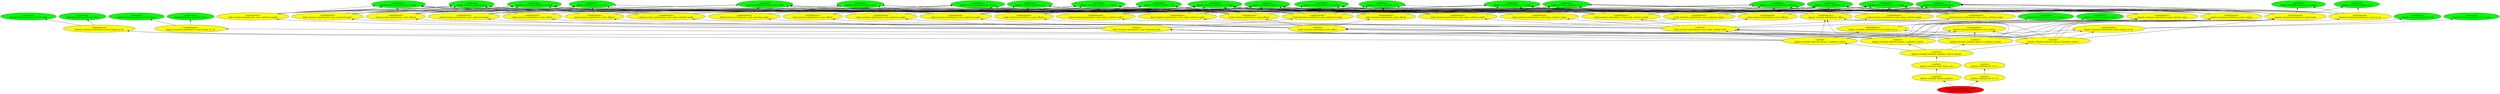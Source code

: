 digraph {
rankdir="BT"
liquids_terminal_spriteset_1_0 [fillcolor=green style="filled" label="<spriteset>\nliquids_terminal_spriteset_1_0"]
liquids_terminal_spriteset_1_0_snow [fillcolor=green style="filled" label="<spriteset>\nliquids_terminal_spriteset_1_0_snow"]
liquids_terminal_spriteset_2_0 [fillcolor=green style="filled" label="<spriteset>\nliquids_terminal_spriteset_2_0"]
liquids_terminal_spriteset_2_0_snow [fillcolor=green style="filled" label="<spriteset>\nliquids_terminal_spriteset_2_0_snow"]
liquids_terminal_spriteset_3_0 [fillcolor=green style="filled" label="<spriteset>\nliquids_terminal_spriteset_3_0"]
liquids_terminal_spriteset_3_0_snow [fillcolor=green style="filled" label="<spriteset>\nliquids_terminal_spriteset_3_0_snow"]
liquids_terminal_spriteset_4_0 [fillcolor=green style="filled" label="<spriteset>\nliquids_terminal_spriteset_4_0"]
liquids_terminal_spriteset_4_0_snow [fillcolor=green style="filled" label="<spriteset>\nliquids_terminal_spriteset_4_0_snow"]
liquids_terminal_spriteset_5_0 [fillcolor=green style="filled" label="<spriteset>\nliquids_terminal_spriteset_5_0"]
liquids_terminal_spriteset_5_0_snow [fillcolor=green style="filled" label="<spriteset>\nliquids_terminal_spriteset_5_0_snow"]
liquids_terminal_spriteset_6_0 [fillcolor=green style="filled" label="<spriteset>\nliquids_terminal_spriteset_6_0"]
liquids_terminal_spriteset_6_0_snow [fillcolor=green style="filled" label="<spriteset>\nliquids_terminal_spriteset_6_0_snow"]
liquids_terminal_spriteset_7_0 [fillcolor=green style="filled" label="<spriteset>\nliquids_terminal_spriteset_7_0"]
liquids_terminal_spriteset_7_0_snow [fillcolor=green style="filled" label="<spriteset>\nliquids_terminal_spriteset_7_0_snow"]
liquids_terminal_spriteset_8_0 [fillcolor=green style="filled" label="<spriteset>\nliquids_terminal_spriteset_8_0"]
liquids_terminal_spriteset_8_0_snow [fillcolor=green style="filled" label="<spriteset>\nliquids_terminal_spriteset_8_0_snow"]
liquids_terminal_spriteset_9_0 [fillcolor=green style="filled" label="<spriteset>\nliquids_terminal_spriteset_9_0"]
liquids_terminal_spriteset_9_0_snow [fillcolor=green style="filled" label="<spriteset>\nliquids_terminal_spriteset_9_0_snow"]
liquids_terminal_spriteset_10_0 [fillcolor=green style="filled" label="<spriteset>\nliquids_terminal_spriteset_10_0"]
liquids_terminal_spriteset_10_0_snow [fillcolor=green style="filled" label="<spriteset>\nliquids_terminal_spriteset_10_0_snow"]
liquids_terminal_spriteset_11_0 [fillcolor=green style="filled" label="<spriteset>\nliquids_terminal_spriteset_11_0"]
liquids_terminal_spriteset_11_0_snow [fillcolor=green style="filled" label="<spriteset>\nliquids_terminal_spriteset_11_0_snow"]
liquids_terminal_spriteset_12_0 [fillcolor=green style="filled" label="<spriteset>\nliquids_terminal_spriteset_12_0"]
liquids_terminal_spriteset_12_0_snow [fillcolor=green style="filled" label="<spriteset>\nliquids_terminal_spriteset_12_0_snow"]
liquids_terminal_spriteset_13_0 [fillcolor=green style="filled" label="<spriteset>\nliquids_terminal_spriteset_13_0"]
liquids_terminal_spriteset_13_0_snow [fillcolor=green style="filled" label="<spriteset>\nliquids_terminal_spriteset_13_0_snow"]
liquids_terminal_spriteset_14_0 [fillcolor=green style="filled" label="<spriteset>\nliquids_terminal_spriteset_14_0"]
liquids_terminal_spriteset_14_0_snow [fillcolor=green style="filled" label="<spriteset>\nliquids_terminal_spriteset_14_0_snow"]
liquids_terminal_spriteset_15_0 [fillcolor=green style="filled" label="<spriteset>\nliquids_terminal_spriteset_15_0"]
liquids_terminal_spriteset_15_0_snow [fillcolor=green style="filled" label="<spriteset>\nliquids_terminal_spriteset_15_0_snow"]
liquids_terminal_spritelayout_small_tanks [fillcolor=yellow style="filled" label="<spritelayout>\nliquids_terminal_spritelayout_small_tanks"]
bulk_terminal_spritelayout_coast_large_cylinder_tank1 [fillcolor=yellow style="filled" label="<spritelayout>\nbulk_terminal_spritelayout_coast_large_cylinder_tank1"]
bulk_terminal_spritelayout_coast_large_cylinder_tank2 [fillcolor=yellow style="filled" label="<spritelayout>\nbulk_terminal_spritelayout_coast_large_cylinder_tank2"]
bulk_terminal_spritelayout_coast_large_cylinder_tank3 [fillcolor=yellow style="filled" label="<spritelayout>\nbulk_terminal_spritelayout_coast_large_cylinder_tank3"]
bulk_terminal_spritelayout_coast_large_cylinder_tank4 [fillcolor=yellow style="filled" label="<spritelayout>\nbulk_terminal_spritelayout_coast_large_cylinder_tank4"]
bulk_terminal_spritelayout_coast_large_cylinder_tank5 [fillcolor=yellow style="filled" label="<spritelayout>\nbulk_terminal_spritelayout_coast_large_cylinder_tank5"]
bulk_terminal_spritelayout_coast_large_cylinder_tank6 [fillcolor=yellow style="filled" label="<spritelayout>\nbulk_terminal_spritelayout_coast_large_cylinder_tank6"]
bulk_terminal_spritelayout_coast_large_cylinder_tank7 [fillcolor=yellow style="filled" label="<spritelayout>\nbulk_terminal_spritelayout_coast_large_cylinder_tank7"]
bulk_terminal_spritelayout_coast_large_cylinder_tank8 [fillcolor=yellow style="filled" label="<spritelayout>\nbulk_terminal_spritelayout_coast_large_cylinder_tank8"]
bulk_terminal_spritelayout_coast_office1 [fillcolor=yellow style="filled" label="<spritelayout>\nbulk_terminal_spritelayout_coast_office1"]
bulk_terminal_spritelayout_coast_office2 [fillcolor=yellow style="filled" label="<spritelayout>\nbulk_terminal_spritelayout_coast_office2"]
bulk_terminal_spritelayout_coast_office3 [fillcolor=yellow style="filled" label="<spritelayout>\nbulk_terminal_spritelayout_coast_office3"]
bulk_terminal_spritelayout_coast_office4 [fillcolor=yellow style="filled" label="<spritelayout>\nbulk_terminal_spritelayout_coast_office4"]
bulk_terminal_spritelayout_coast_office5 [fillcolor=yellow style="filled" label="<spritelayout>\nbulk_terminal_spritelayout_coast_office5"]
bulk_terminal_spritelayout_coast_office6 [fillcolor=yellow style="filled" label="<spritelayout>\nbulk_terminal_spritelayout_coast_office6"]
bulk_terminal_spritelayout_coast_office7 [fillcolor=yellow style="filled" label="<spritelayout>\nbulk_terminal_spritelayout_coast_office7"]
bulk_terminal_spritelayout_coast_office8 [fillcolor=yellow style="filled" label="<spritelayout>\nbulk_terminal_spritelayout_coast_office8"]
bulk_terminal_spritelayout_coast_spherical_tank1 [fillcolor=yellow style="filled" label="<spritelayout>\nbulk_terminal_spritelayout_coast_spherical_tank1"]
bulk_terminal_spritelayout_coast_spherical_tank2 [fillcolor=yellow style="filled" label="<spritelayout>\nbulk_terminal_spritelayout_coast_spherical_tank2"]
bulk_terminal_spritelayout_coast_spherical_tank3 [fillcolor=yellow style="filled" label="<spritelayout>\nbulk_terminal_spritelayout_coast_spherical_tank3"]
bulk_terminal_spritelayout_coast_spherical_tank4 [fillcolor=yellow style="filled" label="<spritelayout>\nbulk_terminal_spritelayout_coast_spherical_tank4"]
bulk_terminal_spritelayout_coast_spherical_tank5 [fillcolor=yellow style="filled" label="<spritelayout>\nbulk_terminal_spritelayout_coast_spherical_tank5"]
bulk_terminal_spritelayout_coast_spherical_tank6 [fillcolor=yellow style="filled" label="<spritelayout>\nbulk_terminal_spritelayout_coast_spherical_tank6"]
bulk_terminal_spritelayout_coast_spherical_tank7 [fillcolor=yellow style="filled" label="<spritelayout>\nbulk_terminal_spritelayout_coast_spherical_tank7"]
bulk_terminal_spritelayout_coast_spherical_tank8 [fillcolor=yellow style="filled" label="<spritelayout>\nbulk_terminal_spritelayout_coast_spherical_tank8"]
liquids_terminal_spritelayout_water_barge_sw_ne [fillcolor=yellow style="filled" label="<spritelayout>\nliquids_terminal_spritelayout_water_barge_sw_ne"]
liquids_terminal_spritelayout_water_barge_ne_sw [fillcolor=yellow style="filled" label="<spritelayout>\nliquids_terminal_spritelayout_water_barge_ne_sw"]
liquids_terminal_spritelayout_water_barge_se_nw [fillcolor=yellow style="filled" label="<spritelayout>\nliquids_terminal_spritelayout_water_barge_se_nw"]
liquids_terminal_spritelayout_water_barge_nw_se [fillcolor=yellow style="filled" label="<spritelayout>\nliquids_terminal_spritelayout_water_barge_nw_se"]
liquids_terminal_spritelayout_water_empty [fillcolor=yellow style="filled" label="<spritelayout>\nliquids_terminal_spritelayout_water_empty"]
liquids_terminal_spritelayout_office [fillcolor=yellow style="filled" label="<spritelayout>\nliquids_terminal_spritelayout_office"]
liquids_terminal_spritelayout_large_cylinder_tank [fillcolor=yellow style="filled" label="<spritelayout>\nliquids_terminal_spritelayout_large_cylinder_tank"]
liquids_terminal_spritelayout_crane_ne_sw [fillcolor=yellow style="filled" label="<spritelayout>\nliquids_terminal_spritelayout_crane_ne_sw"]
liquids_terminal_spritelayout_jetty_empty [fillcolor=yellow style="filled" label="<spritelayout>\nliquids_terminal_spritelayout_jetty_empty"]
bulk_terminal_spritelayout_coast_large_cylinder_tank [fillcolor=yellow style="filled" label="<switch>\nbulk_terminal_spritelayout_coast_large_cylinder_tank"]
bulk_terminal_spritelayout_coast_office [fillcolor=yellow style="filled" label="<switch>\nbulk_terminal_spritelayout_coast_office"]
bulk_terminal_spritelayout_coast_spherical_tank [fillcolor=yellow style="filled" label="<switch>\nbulk_terminal_spritelayout_coast_spherical_tank"]
liquids_terminal_industry_layout_1_graphics_switch [fillcolor=yellow style="filled" label="<switch>\nliquids_terminal_industry_layout_1_graphics_switch"]
liquids_terminal_industry_layout_2_graphics_switch [fillcolor=yellow style="filled" label="<switch>\nliquids_terminal_industry_layout_2_graphics_switch"]
liquids_terminal_industry_layout_3_graphics_switch [fillcolor=yellow style="filled" label="<switch>\nliquids_terminal_industry_layout_3_graphics_switch"]
liquids_terminal_industry_layout_4_graphics_switch [fillcolor=yellow style="filled" label="<switch>\nliquids_terminal_industry_layout_4_graphics_switch"]
liquids_terminal_industry_graphics_switch_layouts [fillcolor=yellow style="filled" label="<switch>\nliquids_terminal_industry_graphics_switch_layouts"]
liquids_terminal_store_temp_vars [fillcolor=yellow style="filled" label="<switch>\nliquids_terminal_store_temp_vars"]
liquids_terminal_switch_graphics [fillcolor=yellow style="filled" label="<switch>\nliquids_terminal_switch_graphics"]
liquids_terminal_tile_2_lc_1 [fillcolor=yellow style="filled" label="<switch>\nliquids_terminal_tile_2_lc_1"]
liquids_terminal_tile_2_lc_0 [fillcolor=yellow style="filled" label="<switch>\nliquids_terminal_tile_2_lc_0"]
liquids_terminal_tile_2 [fillcolor=red style="filled" label="FEAT_INDUSTRYTILES <251>\nliquids_terminal_tile_2"]
liquids_terminal_spritelayout_crane_ne_sw->liquids_terminal_spriteset_1_0_snow
liquids_terminal_industry_layout_1_graphics_switch->liquids_terminal_spritelayout_office
liquids_terminal_store_temp_vars->liquids_terminal_industry_graphics_switch_layouts
bulk_terminal_spritelayout_coast_spherical_tank->bulk_terminal_spritelayout_coast_spherical_tank1
bulk_terminal_spritelayout_coast_large_cylinder_tank4->liquids_terminal_spriteset_3_0_snow
liquids_terminal_spritelayout_jetty_empty->liquids_terminal_spriteset_2_0_snow
bulk_terminal_spritelayout_coast_spherical_tank7->liquids_terminal_spriteset_6_0_snow
liquids_terminal_industry_layout_3_graphics_switch->liquids_terminal_spritelayout_office
bulk_terminal_spritelayout_coast_large_cylinder_tank6->liquids_terminal_spriteset_5_0_snow
bulk_terminal_spritelayout_coast_large_cylinder_tank7->liquids_terminal_spriteset_6_0_snow
liquids_terminal_industry_layout_3_graphics_switch->liquids_terminal_spritelayout_large_cylinder_tank
bulk_terminal_spritelayout_coast_spherical_tank6->liquids_terminal_spriteset_2_0_snow
liquids_terminal_industry_layout_3_graphics_switch->liquids_terminal_spritelayout_small_tanks
bulk_terminal_spritelayout_coast_office1->liquids_terminal_spriteset_1_0_snow
bulk_terminal_spritelayout_coast_spherical_tank8->liquids_terminal_spriteset_10_0
liquids_terminal_industry_layout_1_graphics_switch->liquids_terminal_spritelayout_large_cylinder_tank
bulk_terminal_spritelayout_coast_spherical_tank4->liquids_terminal_spriteset_1_0_snow
bulk_terminal_spritelayout_coast_office3->liquids_terminal_spriteset_9_0_snow
bulk_terminal_spritelayout_coast_office4->liquids_terminal_spriteset_9_0
liquids_terminal_spritelayout_jetty_empty->liquids_terminal_spriteset_3_0
bulk_terminal_spritelayout_coast_office5->liquids_terminal_spriteset_1_0
liquids_terminal_industry_layout_4_graphics_switch->bulk_terminal_spritelayout_coast_spherical_tank
liquids_terminal_spritelayout_large_cylinder_tank->liquids_terminal_spriteset_3_0_snow
bulk_terminal_spritelayout_coast_office7->liquids_terminal_spriteset_6_0
liquids_terminal_industry_layout_3_graphics_switch->liquids_terminal_spritelayout_water_barge_se_nw
bulk_terminal_spritelayout_coast_spherical_tank2->liquids_terminal_spriteset_1_0
bulk_terminal_spritelayout_coast_spherical_tank3->liquids_terminal_spriteset_2_0
bulk_terminal_spritelayout_coast_large_cylinder_tank5->liquids_terminal_spriteset_4_0
bulk_terminal_spritelayout_coast_office5->liquids_terminal_spriteset_4_0
bulk_terminal_spritelayout_coast_spherical_tank2->liquids_terminal_spriteset_1_0_snow
bulk_terminal_spritelayout_coast_office3->liquids_terminal_spriteset_1_0
bulk_terminal_spritelayout_coast_large_cylinder_tank6->liquids_terminal_spriteset_1_0
liquids_terminal_spritelayout_office->liquids_terminal_spriteset_1_0
bulk_terminal_spritelayout_coast_spherical_tank2->liquids_terminal_spriteset_10_0_snow
bulk_terminal_spritelayout_coast_large_cylinder_tank1->liquids_terminal_spriteset_1_0_snow
bulk_terminal_spritelayout_coast_office8->liquids_terminal_spriteset_1_0_snow
bulk_terminal_spritelayout_coast_large_cylinder_tank6->liquids_terminal_spriteset_1_0_snow
bulk_terminal_spritelayout_coast_spherical_tank3->liquids_terminal_spriteset_3_0_snow
bulk_terminal_spritelayout_coast_office4->liquids_terminal_spriteset_4_0
liquids_terminal_spritelayout_office->liquids_terminal_spriteset_9_0
bulk_terminal_spritelayout_coast_spherical_tank2->liquids_terminal_spriteset_10_0
liquids_terminal_industry_layout_3_graphics_switch->liquids_terminal_spritelayout_water_barge_ne_sw
bulk_terminal_spritelayout_coast_large_cylinder_tank3->liquids_terminal_spriteset_2_0
liquids_terminal_industry_layout_1_graphics_switch->liquids_terminal_spritelayout_water_empty
liquids_terminal_spritelayout_water_barge_nw_se->liquids_terminal_spriteset_15_0_snow
bulk_terminal_spritelayout_coast_spherical_tank5->liquids_terminal_spriteset_5_0_snow
bulk_terminal_spritelayout_coast_office->bulk_terminal_spritelayout_coast_office7
bulk_terminal_spritelayout_coast_large_cylinder_tank5->liquids_terminal_spriteset_4_0_snow
liquids_terminal_industry_layout_2_graphics_switch->liquids_terminal_spritelayout_office
bulk_terminal_spritelayout_coast_spherical_tank6->liquids_terminal_spriteset_1_0_snow
bulk_terminal_spritelayout_coast_office1->liquids_terminal_spriteset_1_0
bulk_terminal_spritelayout_coast_large_cylinder_tank6->liquids_terminal_spriteset_11_0
bulk_terminal_spritelayout_coast_spherical_tank3->liquids_terminal_spriteset_1_0_snow
liquids_terminal_spritelayout_jetty_empty->liquids_terminal_spriteset_1_0_snow
bulk_terminal_spritelayout_coast_large_cylinder_tank4->liquids_terminal_spriteset_1_0_snow
liquids_terminal_spritelayout_large_cylinder_tank->liquids_terminal_spriteset_2_0
bulk_terminal_spritelayout_coast_office6->liquids_terminal_spriteset_9_0
liquids_terminal_industry_layout_2_graphics_switch->bulk_terminal_spritelayout_coast_large_cylinder_tank
bulk_terminal_spritelayout_coast_office4->liquids_terminal_spriteset_4_0_snow
bulk_terminal_spritelayout_coast_office1->liquids_terminal_spriteset_9_0_snow
liquids_terminal_industry_layout_1_graphics_switch->liquids_terminal_spritelayout_small_tanks
liquids_terminal_spritelayout_large_cylinder_tank->liquids_terminal_spriteset_2_0_snow
bulk_terminal_spritelayout_coast_office->bulk_terminal_spritelayout_coast_office4
bulk_terminal_spritelayout_coast_large_cylinder_tank3->liquids_terminal_spriteset_2_0_snow
bulk_terminal_spritelayout_coast_large_cylinder_tank7->liquids_terminal_spriteset_11_0_snow
bulk_terminal_spritelayout_coast_large_cylinder_tank5->liquids_terminal_spriteset_1_0
bulk_terminal_spritelayout_coast_spherical_tank2->liquids_terminal_spriteset_7_0_snow
bulk_terminal_spritelayout_coast_spherical_tank5->liquids_terminal_spriteset_1_0
bulk_terminal_spritelayout_coast_spherical_tank4->liquids_terminal_spriteset_10_0
bulk_terminal_spritelayout_coast_spherical_tank8->liquids_terminal_spriteset_1_0
bulk_terminal_spritelayout_coast_large_cylinder_tank7->liquids_terminal_spriteset_6_0
bulk_terminal_spritelayout_coast_spherical_tank8->liquids_terminal_spriteset_6_0
bulk_terminal_spritelayout_coast_spherical_tank3->liquids_terminal_spriteset_1_0
bulk_terminal_spritelayout_coast_spherical_tank->bulk_terminal_spritelayout_coast_spherical_tank8
bulk_terminal_spritelayout_coast_large_cylinder_tank7->liquids_terminal_spriteset_11_0
liquids_terminal_spritelayout_crane_ne_sw->liquids_terminal_spriteset_8_0_snow
liquids_terminal_spritelayout_office->liquids_terminal_spriteset_3_0_snow
bulk_terminal_spritelayout_coast_spherical_tank8->liquids_terminal_spriteset_1_0_snow
bulk_terminal_spritelayout_coast_spherical_tank8->liquids_terminal_spriteset_6_0_snow
bulk_terminal_spritelayout_coast_office5->liquids_terminal_spriteset_9_0_snow
liquids_terminal_spritelayout_crane_ne_sw->liquids_terminal_spriteset_2_0_snow
liquids_terminal_industry_layout_4_graphics_switch->bulk_terminal_spritelayout_coast_large_cylinder_tank
bulk_terminal_spritelayout_coast_spherical_tank8->liquids_terminal_spriteset_10_0_snow
liquids_terminal_industry_layout_2_graphics_switch->bulk_terminal_spritelayout_coast_spherical_tank
bulk_terminal_spritelayout_coast_large_cylinder_tank->bulk_terminal_spritelayout_coast_large_cylinder_tank7
bulk_terminal_spritelayout_coast_large_cylinder_tank->bulk_terminal_spritelayout_coast_large_cylinder_tank2
liquids_terminal_spritelayout_small_tanks->liquids_terminal_spriteset_8_0_snow
liquids_terminal_spritelayout_small_tanks->liquids_terminal_spriteset_2_0_snow
bulk_terminal_spritelayout_coast_office3->liquids_terminal_spriteset_2_0_snow
liquids_terminal_spritelayout_crane_ne_sw->liquids_terminal_spriteset_3_0
bulk_terminal_spritelayout_coast_spherical_tank1->liquids_terminal_spriteset_1_0
liquids_terminal_spritelayout_crane_ne_sw->liquids_terminal_spriteset_8_0
bulk_terminal_spritelayout_coast_large_cylinder_tank2->liquids_terminal_spriteset_11_0
liquids_terminal_industry_layout_4_graphics_switch->bulk_terminal_spritelayout_coast_office
liquids_terminal_tile_2->liquids_terminal_tile_2_lc_0
liquids_terminal_industry_layout_1_graphics_switch->bulk_terminal_spritelayout_coast_spherical_tank
bulk_terminal_spritelayout_coast_large_cylinder_tank2->liquids_terminal_spriteset_1_0
bulk_terminal_spritelayout_coast_large_cylinder_tank2->liquids_terminal_spriteset_7_0
bulk_terminal_spritelayout_coast_office4->liquids_terminal_spriteset_9_0_snow
bulk_terminal_spritelayout_coast_spherical_tank->bulk_terminal_spritelayout_coast_spherical_tank3
liquids_terminal_spritelayout_jetty_empty->liquids_terminal_spriteset_1_0
liquids_terminal_spritelayout_large_cylinder_tank->liquids_terminal_spriteset_11_0
liquids_terminal_spritelayout_small_tanks->liquids_terminal_spriteset_3_0_snow
bulk_terminal_spritelayout_coast_office7->liquids_terminal_spriteset_6_0_snow
bulk_terminal_spritelayout_coast_large_cylinder_tank->bulk_terminal_spritelayout_coast_large_cylinder_tank6
bulk_terminal_spritelayout_coast_office8->liquids_terminal_spriteset_1_0
bulk_terminal_spritelayout_coast_spherical_tank5->liquids_terminal_spriteset_1_0_snow
bulk_terminal_spritelayout_coast_spherical_tank4->liquids_terminal_spriteset_3_0
liquids_terminal_industry_layout_3_graphics_switch->bulk_terminal_spritelayout_coast_spherical_tank
bulk_terminal_spritelayout_coast_large_cylinder_tank6->liquids_terminal_spriteset_11_0_snow
bulk_terminal_spritelayout_coast_spherical_tank2->liquids_terminal_spriteset_7_0
bulk_terminal_spritelayout_coast_office3->liquids_terminal_spriteset_9_0
liquids_terminal_spritelayout_crane_ne_sw->liquids_terminal_spriteset_2_0
liquids_terminal_spritelayout_water_barge_sw_ne->liquids_terminal_spriteset_12_0_snow
bulk_terminal_spritelayout_coast_large_cylinder_tank7->liquids_terminal_spriteset_1_0
liquids_terminal_tile_2->liquids_terminal_switch_graphics
bulk_terminal_spritelayout_coast_office2->liquids_terminal_spriteset_9_0_snow
bulk_terminal_spritelayout_coast_large_cylinder_tank4->liquids_terminal_spriteset_4_0_snow
liquids_terminal_industry_layout_1_graphics_switch->bulk_terminal_spritelayout_coast_large_cylinder_tank
bulk_terminal_spritelayout_coast_office4->liquids_terminal_spriteset_1_0
bulk_terminal_spritelayout_coast_spherical_tank4->liquids_terminal_spriteset_3_0_snow
liquids_terminal_spritelayout_small_tanks->liquids_terminal_spriteset_2_0
liquids_terminal_industry_layout_1_graphics_switch->liquids_terminal_spritelayout_water_barge_nw_se
liquids_terminal_spritelayout_large_cylinder_tank->liquids_terminal_spriteset_1_0
liquids_terminal_industry_layout_2_graphics_switch->liquids_terminal_spritelayout_small_tanks
liquids_terminal_switch_graphics->liquids_terminal_store_temp_vars
liquids_terminal_spritelayout_water_barge_nw_se->liquids_terminal_spriteset_15_0
bulk_terminal_spritelayout_coast_large_cylinder_tank8->liquids_terminal_spriteset_6_0
bulk_terminal_spritelayout_coast_office5->liquids_terminal_spriteset_1_0_snow
liquids_terminal_spritelayout_large_cylinder_tank->liquids_terminal_spriteset_3_0
liquids_terminal_industry_layout_2_graphics_switch->liquids_terminal_spritelayout_water_barge_ne_sw
bulk_terminal_spritelayout_coast_spherical_tank8->liquids_terminal_spriteset_7_0
liquids_terminal_spritelayout_small_tanks->liquids_terminal_spriteset_1_0
liquids_terminal_industry_graphics_switch_layouts->liquids_terminal_industry_layout_4_graphics_switch
bulk_terminal_spritelayout_coast_large_cylinder_tank8->liquids_terminal_spriteset_6_0_snow
liquids_terminal_spritelayout_large_cylinder_tank->liquids_terminal_spriteset_1_0_snow
liquids_terminal_industry_layout_3_graphics_switch->bulk_terminal_spritelayout_coast_large_cylinder_tank
bulk_terminal_spritelayout_coast_office8->liquids_terminal_spriteset_7_0_snow
bulk_terminal_spritelayout_coast_spherical_tank5->liquids_terminal_spriteset_4_0
bulk_terminal_spritelayout_coast_spherical_tank4->liquids_terminal_spriteset_4_0_snow
liquids_terminal_industry_layout_4_graphics_switch->liquids_terminal_spritelayout_water_barge_ne_sw
bulk_terminal_spritelayout_coast_office5->liquids_terminal_spriteset_5_0_snow
bulk_terminal_spritelayout_coast_office4->liquids_terminal_spriteset_1_0_snow
bulk_terminal_spritelayout_coast_office6->liquids_terminal_spriteset_9_0_snow
liquids_terminal_industry_layout_2_graphics_switch->bulk_terminal_spritelayout_coast_office
bulk_terminal_spritelayout_coast_large_cylinder_tank8->liquids_terminal_spriteset_7_0_snow
bulk_terminal_spritelayout_coast_large_cylinder_tank8->liquids_terminal_spriteset_1_0_snow
bulk_terminal_spritelayout_coast_large_cylinder_tank2->liquids_terminal_spriteset_7_0_snow
liquids_terminal_spritelayout_jetty_empty->liquids_terminal_spriteset_2_0
bulk_terminal_spritelayout_coast_large_cylinder_tank->bulk_terminal_spritelayout_coast_large_cylinder_tank8
liquids_terminal_spritelayout_office->liquids_terminal_spriteset_1_0_snow
liquids_terminal_industry_graphics_switch_layouts->liquids_terminal_industry_layout_2_graphics_switch
liquids_terminal_industry_layout_2_graphics_switch->liquids_terminal_spritelayout_jetty_empty
bulk_terminal_spritelayout_coast_large_cylinder_tank4->liquids_terminal_spriteset_4_0
bulk_terminal_spritelayout_coast_large_cylinder_tank6->liquids_terminal_spriteset_5_0
bulk_terminal_spritelayout_coast_office8->liquids_terminal_spriteset_9_0_snow
bulk_terminal_spritelayout_coast_large_cylinder_tank2->liquids_terminal_spriteset_11_0_snow
bulk_terminal_spritelayout_coast_spherical_tank3->liquids_terminal_spriteset_10_0
bulk_terminal_spritelayout_coast_office3->liquids_terminal_spriteset_1_0_snow
bulk_terminal_spritelayout_coast_spherical_tank->bulk_terminal_spritelayout_coast_spherical_tank5
bulk_terminal_spritelayout_coast_spherical_tank6->liquids_terminal_spriteset_2_0
bulk_terminal_spritelayout_coast_spherical_tank1->liquids_terminal_spriteset_1_0_snow
bulk_terminal_spritelayout_coast_office7->liquids_terminal_spriteset_1_0
bulk_terminal_spritelayout_coast_office->bulk_terminal_spritelayout_coast_office1
bulk_terminal_spritelayout_coast_office8->liquids_terminal_spriteset_6_0
bulk_terminal_spritelayout_coast_office2->liquids_terminal_spriteset_1_0_snow
bulk_terminal_spritelayout_coast_spherical_tank4->liquids_terminal_spriteset_10_0_snow
bulk_terminal_spritelayout_coast_office5->liquids_terminal_spriteset_9_0
bulk_terminal_spritelayout_coast_office->bulk_terminal_spritelayout_coast_office6
bulk_terminal_spritelayout_coast_spherical_tank7->liquids_terminal_spriteset_10_0_snow
bulk_terminal_spritelayout_coast_spherical_tank->bulk_terminal_spritelayout_coast_spherical_tank2
liquids_terminal_spritelayout_water_barge_ne_sw->liquids_terminal_spriteset_13_0
liquids_terminal_tile_2_lc_0->liquids_terminal_tile_2_lc_1
bulk_terminal_spritelayout_coast_office3->liquids_terminal_spriteset_3_0
bulk_terminal_spritelayout_coast_large_cylinder_tank4->liquids_terminal_spriteset_11_0_snow
bulk_terminal_spritelayout_coast_spherical_tank->bulk_terminal_spritelayout_coast_spherical_tank6
liquids_terminal_industry_layout_1_graphics_switch->liquids_terminal_spritelayout_water_barge_se_nw
liquids_terminal_spritelayout_office->liquids_terminal_spriteset_9_0_snow
bulk_terminal_spritelayout_coast_large_cylinder_tank5->liquids_terminal_spriteset_5_0_snow
liquids_terminal_industry_layout_3_graphics_switch->liquids_terminal_spritelayout_jetty_empty
bulk_terminal_spritelayout_coast_office7->liquids_terminal_spriteset_9_0
bulk_terminal_spritelayout_coast_spherical_tank3->liquids_terminal_spriteset_10_0_snow
bulk_terminal_spritelayout_coast_large_cylinder_tank3->liquids_terminal_spriteset_1_0
bulk_terminal_spritelayout_coast_office5->liquids_terminal_spriteset_5_0
bulk_terminal_spritelayout_coast_office3->liquids_terminal_spriteset_3_0_snow
bulk_terminal_spritelayout_coast_office6->liquids_terminal_spriteset_1_0
bulk_terminal_spritelayout_coast_large_cylinder_tank4->liquids_terminal_spriteset_11_0
liquids_terminal_industry_layout_2_graphics_switch->liquids_terminal_spritelayout_water_barge_sw_ne
bulk_terminal_spritelayout_coast_large_cylinder_tank5->liquids_terminal_spriteset_1_0_snow
bulk_terminal_spritelayout_coast_large_cylinder_tank8->liquids_terminal_spriteset_1_0
bulk_terminal_spritelayout_coast_large_cylinder_tank3->liquids_terminal_spriteset_3_0
bulk_terminal_spritelayout_coast_spherical_tank5->liquids_terminal_spriteset_4_0_snow
bulk_terminal_spritelayout_coast_large_cylinder_tank1->liquids_terminal_spriteset_11_0_snow
bulk_terminal_spritelayout_coast_office1->liquids_terminal_spriteset_9_0
liquids_terminal_spritelayout_small_tanks->liquids_terminal_spriteset_3_0
bulk_terminal_spritelayout_coast_office8->liquids_terminal_spriteset_6_0_snow
liquids_terminal_industry_layout_3_graphics_switch->bulk_terminal_spritelayout_coast_office
liquids_terminal_spritelayout_small_tanks->liquids_terminal_spriteset_8_0
liquids_terminal_spritelayout_office->liquids_terminal_spriteset_2_0_snow
bulk_terminal_spritelayout_coast_spherical_tank6->liquids_terminal_spriteset_5_0_snow
bulk_terminal_spritelayout_coast_large_cylinder_tank5->liquids_terminal_spriteset_11_0_snow
bulk_terminal_spritelayout_coast_office4->liquids_terminal_spriteset_3_0_snow
liquids_terminal_industry_layout_4_graphics_switch->liquids_terminal_spritelayout_office
bulk_terminal_spritelayout_coast_office6->liquids_terminal_spriteset_5_0_snow
bulk_terminal_spritelayout_coast_large_cylinder_tank8->liquids_terminal_spriteset_7_0
liquids_terminal_industry_layout_4_graphics_switch->liquids_terminal_spritelayout_water_empty
bulk_terminal_spritelayout_coast_spherical_tank5->liquids_terminal_spriteset_10_0
bulk_terminal_spritelayout_coast_spherical_tank8->liquids_terminal_spriteset_7_0_snow
bulk_terminal_spritelayout_coast_office6->liquids_terminal_spriteset_5_0
liquids_terminal_industry_layout_2_graphics_switch->liquids_terminal_spritelayout_large_cylinder_tank
bulk_terminal_spritelayout_coast_spherical_tank->bulk_terminal_spritelayout_coast_spherical_tank7
bulk_terminal_spritelayout_coast_spherical_tank5->liquids_terminal_spriteset_10_0_snow
bulk_terminal_spritelayout_coast_large_cylinder_tank4->liquids_terminal_spriteset_1_0
bulk_terminal_spritelayout_coast_office->bulk_terminal_spritelayout_coast_office5
bulk_terminal_spritelayout_coast_spherical_tank5->liquids_terminal_spriteset_5_0
liquids_terminal_industry_layout_4_graphics_switch->liquids_terminal_spritelayout_water_barge_nw_se
bulk_terminal_spritelayout_coast_office6->liquids_terminal_spriteset_2_0
bulk_terminal_spritelayout_coast_large_cylinder_tank3->liquids_terminal_spriteset_3_0_snow
bulk_terminal_spritelayout_coast_large_cylinder_tank1->liquids_terminal_spriteset_11_0
bulk_terminal_spritelayout_coast_spherical_tank->bulk_terminal_spritelayout_coast_spherical_tank4
bulk_terminal_spritelayout_coast_spherical_tank6->liquids_terminal_spriteset_1_0
liquids_terminal_industry_layout_4_graphics_switch->liquids_terminal_spritelayout_small_tanks
liquids_terminal_spritelayout_water_barge_sw_ne->liquids_terminal_spriteset_12_0
liquids_terminal_industry_layout_4_graphics_switch->liquids_terminal_spritelayout_large_cylinder_tank
bulk_terminal_spritelayout_coast_office->bulk_terminal_spritelayout_coast_office3
bulk_terminal_spritelayout_coast_large_cylinder_tank->bulk_terminal_spritelayout_coast_large_cylinder_tank1
liquids_terminal_spritelayout_office->liquids_terminal_spriteset_3_0
bulk_terminal_spritelayout_coast_office2->liquids_terminal_spriteset_7_0_snow
liquids_terminal_spritelayout_crane_ne_sw->liquids_terminal_spriteset_3_0_snow
bulk_terminal_spritelayout_coast_large_cylinder_tank->bulk_terminal_spritelayout_coast_large_cylinder_tank4
bulk_terminal_spritelayout_coast_office3->liquids_terminal_spriteset_2_0
liquids_terminal_industry_layout_2_graphics_switch->liquids_terminal_spritelayout_water_empty
bulk_terminal_spritelayout_coast_large_cylinder_tank4->liquids_terminal_spriteset_3_0
bulk_terminal_spritelayout_coast_office4->liquids_terminal_spriteset_3_0
bulk_terminal_spritelayout_coast_spherical_tank4->liquids_terminal_spriteset_4_0
bulk_terminal_spritelayout_coast_spherical_tank7->liquids_terminal_spriteset_1_0_snow
bulk_terminal_spritelayout_coast_large_cylinder_tank2->liquids_terminal_spriteset_1_0_snow
bulk_terminal_spritelayout_coast_spherical_tank1->liquids_terminal_spriteset_10_0
liquids_terminal_spritelayout_jetty_empty->liquids_terminal_spriteset_3_0_snow
bulk_terminal_spritelayout_coast_large_cylinder_tank->bulk_terminal_spritelayout_coast_large_cylinder_tank3
bulk_terminal_spritelayout_coast_spherical_tank4->liquids_terminal_spriteset_1_0
bulk_terminal_spritelayout_coast_spherical_tank6->liquids_terminal_spriteset_5_0
bulk_terminal_spritelayout_coast_spherical_tank7->liquids_terminal_spriteset_10_0
bulk_terminal_spritelayout_coast_large_cylinder_tank8->liquids_terminal_spriteset_11_0_snow
bulk_terminal_spritelayout_coast_large_cylinder_tank1->liquids_terminal_spriteset_1_0
liquids_terminal_industry_layout_3_graphics_switch->liquids_terminal_spritelayout_crane_ne_sw
bulk_terminal_spritelayout_coast_spherical_tank7->liquids_terminal_spriteset_1_0
liquids_terminal_spritelayout_water_barge_se_nw->liquids_terminal_spriteset_14_0_snow
bulk_terminal_spritelayout_coast_office6->liquids_terminal_spriteset_1_0_snow
liquids_terminal_industry_graphics_switch_layouts->liquids_terminal_industry_layout_3_graphics_switch
liquids_terminal_spritelayout_large_cylinder_tank->liquids_terminal_spriteset_11_0_snow
bulk_terminal_spritelayout_coast_office2->liquids_terminal_spriteset_7_0
bulk_terminal_spritelayout_coast_large_cylinder_tank6->liquids_terminal_spriteset_2_0
bulk_terminal_spritelayout_coast_spherical_tank7->liquids_terminal_spriteset_6_0
bulk_terminal_spritelayout_coast_large_cylinder_tank3->liquids_terminal_spriteset_11_0_snow
bulk_terminal_spritelayout_coast_office2->liquids_terminal_spriteset_1_0
liquids_terminal_spritelayout_water_barge_ne_sw->liquids_terminal_spriteset_13_0_snow
liquids_terminal_spritelayout_crane_ne_sw->liquids_terminal_spriteset_1_0
bulk_terminal_spritelayout_coast_office->bulk_terminal_spritelayout_coast_office8
bulk_terminal_spritelayout_coast_large_cylinder_tank->bulk_terminal_spritelayout_coast_large_cylinder_tank5
liquids_terminal_industry_layout_1_graphics_switch->liquids_terminal_spritelayout_jetty_empty
bulk_terminal_spritelayout_coast_spherical_tank6->liquids_terminal_spriteset_10_0
bulk_terminal_spritelayout_coast_office7->liquids_terminal_spriteset_1_0_snow
bulk_terminal_spritelayout_coast_office7->liquids_terminal_spriteset_9_0_snow
bulk_terminal_spritelayout_coast_spherical_tank3->liquids_terminal_spriteset_3_0
liquids_terminal_spritelayout_office->liquids_terminal_spriteset_2_0
bulk_terminal_spritelayout_coast_large_cylinder_tank8->liquids_terminal_spriteset_11_0
bulk_terminal_spritelayout_coast_spherical_tank1->liquids_terminal_spriteset_10_0_snow
liquids_terminal_industry_layout_4_graphics_switch->liquids_terminal_spritelayout_jetty_empty
bulk_terminal_spritelayout_coast_office8->liquids_terminal_spriteset_9_0
bulk_terminal_spritelayout_coast_office8->liquids_terminal_spriteset_7_0
bulk_terminal_spritelayout_coast_large_cylinder_tank7->liquids_terminal_spriteset_1_0_snow
bulk_terminal_spritelayout_coast_spherical_tank3->liquids_terminal_spriteset_2_0_snow
bulk_terminal_spritelayout_coast_large_cylinder_tank6->liquids_terminal_spriteset_2_0_snow
bulk_terminal_spritelayout_coast_large_cylinder_tank3->liquids_terminal_spriteset_11_0
bulk_terminal_spritelayout_coast_office->bulk_terminal_spritelayout_coast_office2
liquids_terminal_spritelayout_water_barge_se_nw->liquids_terminal_spriteset_14_0
bulk_terminal_spritelayout_coast_large_cylinder_tank5->liquids_terminal_spriteset_11_0
liquids_terminal_industry_layout_3_graphics_switch->liquids_terminal_spritelayout_water_empty
bulk_terminal_spritelayout_coast_office2->liquids_terminal_spriteset_9_0
liquids_terminal_industry_graphics_switch_layouts->liquids_terminal_industry_layout_1_graphics_switch
liquids_terminal_spritelayout_small_tanks->liquids_terminal_spriteset_1_0_snow
bulk_terminal_spritelayout_coast_spherical_tank6->liquids_terminal_spriteset_10_0_snow
bulk_terminal_spritelayout_coast_office5->liquids_terminal_spriteset_4_0_snow
bulk_terminal_spritelayout_coast_large_cylinder_tank3->liquids_terminal_spriteset_1_0_snow
bulk_terminal_spritelayout_coast_office6->liquids_terminal_spriteset_2_0_snow
liquids_terminal_industry_layout_1_graphics_switch->bulk_terminal_spritelayout_coast_office
bulk_terminal_spritelayout_coast_large_cylinder_tank5->liquids_terminal_spriteset_5_0
}
